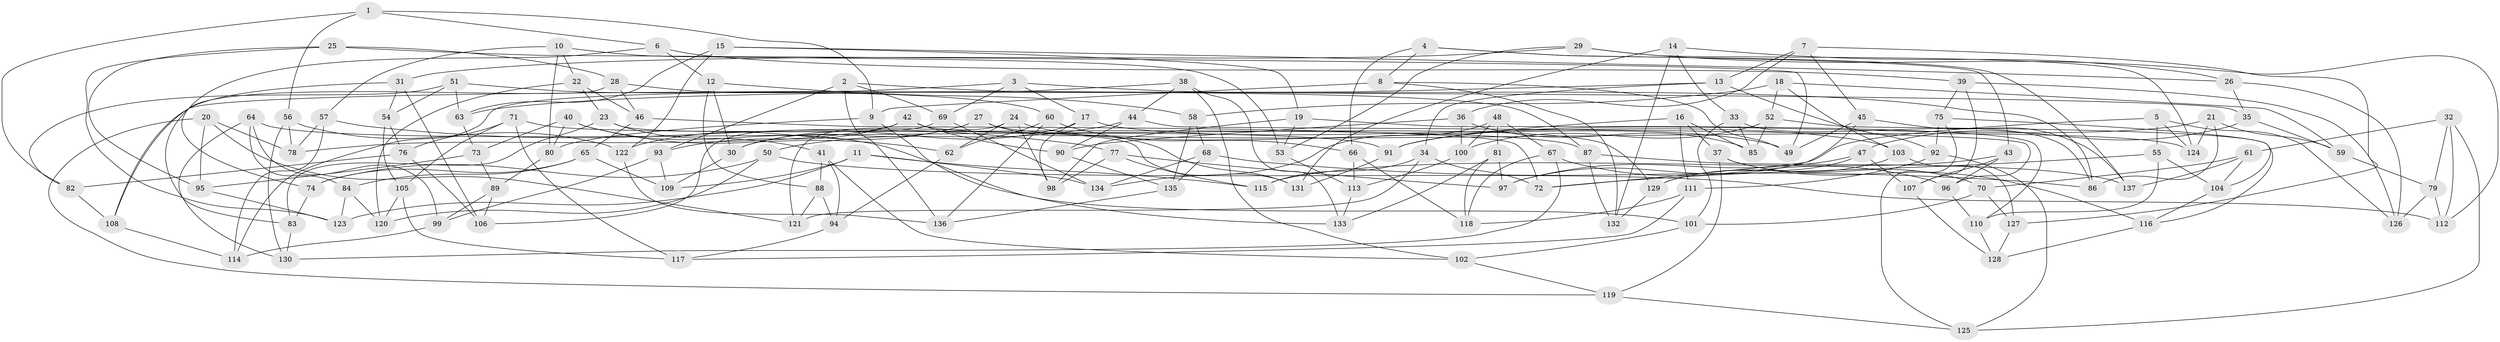 // coarse degree distribution, {6: 0.25925925925925924, 4: 0.3148148148148148, 8: 0.12962962962962962, 10: 0.05555555555555555, 9: 0.037037037037037035, 13: 0.018518518518518517, 14: 0.037037037037037035, 12: 0.018518518518518517, 7: 0.07407407407407407, 5: 0.018518518518518517, 11: 0.037037037037037035}
// Generated by graph-tools (version 1.1) at 2025/21/03/04/25 18:21:00]
// undirected, 137 vertices, 274 edges
graph export_dot {
graph [start="1"]
  node [color=gray90,style=filled];
  1;
  2;
  3;
  4;
  5;
  6;
  7;
  8;
  9;
  10;
  11;
  12;
  13;
  14;
  15;
  16;
  17;
  18;
  19;
  20;
  21;
  22;
  23;
  24;
  25;
  26;
  27;
  28;
  29;
  30;
  31;
  32;
  33;
  34;
  35;
  36;
  37;
  38;
  39;
  40;
  41;
  42;
  43;
  44;
  45;
  46;
  47;
  48;
  49;
  50;
  51;
  52;
  53;
  54;
  55;
  56;
  57;
  58;
  59;
  60;
  61;
  62;
  63;
  64;
  65;
  66;
  67;
  68;
  69;
  70;
  71;
  72;
  73;
  74;
  75;
  76;
  77;
  78;
  79;
  80;
  81;
  82;
  83;
  84;
  85;
  86;
  87;
  88;
  89;
  90;
  91;
  92;
  93;
  94;
  95;
  96;
  97;
  98;
  99;
  100;
  101;
  102;
  103;
  104;
  105;
  106;
  107;
  108;
  109;
  110;
  111;
  112;
  113;
  114;
  115;
  116;
  117;
  118;
  119;
  120;
  121;
  122;
  123;
  124;
  125;
  126;
  127;
  128;
  129;
  130;
  131;
  132;
  133;
  134;
  135;
  136;
  137;
  1 -- 56;
  1 -- 6;
  1 -- 82;
  1 -- 9;
  2 -- 35;
  2 -- 136;
  2 -- 69;
  2 -- 93;
  3 -- 86;
  3 -- 69;
  3 -- 17;
  3 -- 108;
  4 -- 8;
  4 -- 137;
  4 -- 66;
  4 -- 43;
  5 -- 126;
  5 -- 124;
  5 -- 55;
  5 -- 97;
  6 -- 74;
  6 -- 39;
  6 -- 12;
  7 -- 45;
  7 -- 127;
  7 -- 13;
  7 -- 36;
  8 -- 9;
  8 -- 132;
  8 -- 49;
  9 -- 133;
  9 -- 80;
  10 -- 22;
  10 -- 53;
  10 -- 80;
  10 -- 57;
  11 -- 109;
  11 -- 123;
  11 -- 115;
  11 -- 134;
  12 -- 88;
  12 -- 30;
  12 -- 58;
  13 -- 63;
  13 -- 34;
  13 -- 92;
  14 -- 26;
  14 -- 33;
  14 -- 131;
  14 -- 132;
  15 -- 26;
  15 -- 19;
  15 -- 63;
  15 -- 122;
  16 -- 37;
  16 -- 85;
  16 -- 91;
  16 -- 111;
  17 -- 98;
  17 -- 103;
  17 -- 30;
  18 -- 103;
  18 -- 59;
  18 -- 52;
  18 -- 58;
  19 -- 53;
  19 -- 110;
  19 -- 98;
  20 -- 95;
  20 -- 119;
  20 -- 78;
  20 -- 121;
  21 -- 86;
  21 -- 59;
  21 -- 91;
  21 -- 124;
  22 -- 120;
  22 -- 23;
  22 -- 46;
  23 -- 41;
  23 -- 131;
  23 -- 83;
  24 -- 62;
  24 -- 98;
  24 -- 49;
  24 -- 121;
  25 -- 28;
  25 -- 49;
  25 -- 123;
  25 -- 95;
  26 -- 35;
  26 -- 126;
  27 -- 122;
  27 -- 30;
  27 -- 131;
  27 -- 124;
  28 -- 46;
  28 -- 83;
  28 -- 87;
  29 -- 53;
  29 -- 112;
  29 -- 31;
  29 -- 124;
  30 -- 109;
  31 -- 54;
  31 -- 106;
  31 -- 108;
  32 -- 61;
  32 -- 79;
  32 -- 125;
  32 -- 112;
  33 -- 86;
  33 -- 101;
  33 -- 85;
  34 -- 72;
  34 -- 121;
  34 -- 115;
  35 -- 59;
  35 -- 47;
  36 -- 90;
  36 -- 85;
  36 -- 100;
  37 -- 116;
  37 -- 70;
  37 -- 119;
  38 -- 114;
  38 -- 102;
  38 -- 133;
  38 -- 44;
  39 -- 126;
  39 -- 75;
  39 -- 107;
  40 -- 73;
  40 -- 80;
  40 -- 101;
  40 -- 62;
  41 -- 102;
  41 -- 94;
  41 -- 88;
  42 -- 78;
  42 -- 90;
  42 -- 129;
  42 -- 93;
  43 -- 115;
  43 -- 107;
  43 -- 96;
  44 -- 50;
  44 -- 90;
  44 -- 96;
  45 -- 72;
  45 -- 49;
  45 -- 137;
  46 -- 72;
  46 -- 65;
  47 -- 129;
  47 -- 107;
  47 -- 97;
  48 -- 134;
  48 -- 81;
  48 -- 67;
  48 -- 100;
  50 -- 120;
  50 -- 112;
  50 -- 74;
  51 -- 60;
  51 -- 54;
  51 -- 63;
  51 -- 82;
  52 -- 116;
  52 -- 100;
  52 -- 85;
  53 -- 113;
  54 -- 76;
  54 -- 105;
  55 -- 110;
  55 -- 72;
  55 -- 104;
  56 -- 122;
  56 -- 130;
  56 -- 78;
  57 -- 77;
  57 -- 114;
  57 -- 78;
  58 -- 68;
  58 -- 135;
  59 -- 79;
  60 -- 66;
  60 -- 136;
  60 -- 62;
  61 -- 104;
  61 -- 70;
  61 -- 137;
  62 -- 94;
  63 -- 73;
  64 -- 91;
  64 -- 130;
  64 -- 99;
  64 -- 84;
  65 -- 84;
  65 -- 109;
  65 -- 74;
  66 -- 118;
  66 -- 113;
  67 -- 96;
  67 -- 118;
  67 -- 130;
  68 -- 134;
  68 -- 135;
  68 -- 86;
  69 -- 134;
  69 -- 106;
  70 -- 101;
  70 -- 127;
  71 -- 105;
  71 -- 76;
  71 -- 117;
  71 -- 87;
  73 -- 89;
  73 -- 95;
  74 -- 83;
  75 -- 104;
  75 -- 125;
  75 -- 92;
  76 -- 82;
  76 -- 106;
  77 -- 98;
  77 -- 115;
  77 -- 97;
  79 -- 112;
  79 -- 126;
  80 -- 89;
  81 -- 97;
  81 -- 133;
  81 -- 118;
  82 -- 108;
  83 -- 130;
  84 -- 120;
  84 -- 123;
  87 -- 137;
  87 -- 132;
  88 -- 94;
  88 -- 121;
  89 -- 106;
  89 -- 99;
  90 -- 135;
  91 -- 131;
  92 -- 111;
  92 -- 125;
  93 -- 109;
  93 -- 99;
  94 -- 117;
  95 -- 123;
  96 -- 110;
  99 -- 114;
  100 -- 113;
  101 -- 102;
  102 -- 119;
  103 -- 129;
  103 -- 127;
  104 -- 116;
  105 -- 120;
  105 -- 117;
  107 -- 128;
  108 -- 114;
  110 -- 128;
  111 -- 117;
  111 -- 118;
  113 -- 133;
  116 -- 128;
  119 -- 125;
  122 -- 136;
  127 -- 128;
  129 -- 132;
  135 -- 136;
}
